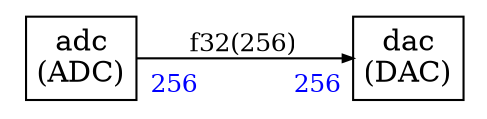 



digraph structs {
    bgcolor = "white"
    node [shape=plaintext,color="black",fontcolor="black",fontname="Times-Roman"]
    rankdir=LR
    edge [arrowsize="0.5",color="black",fontcolor="black",fontname="Times-Roman"]


adc [label=<
<TABLE color="black" bgcolor="none" BORDER="0" CELLBORDER="1" CELLSPACING="0" CELLPADDING="4">
  <TR>
    <TD ALIGN="CENTER" PORT="i"><FONT COLOR="black" POINT-SIZE="14.0">adc<BR/>(ADC)</FONT></TD>
  </TR>
</TABLE>>];

dac [label=<
<TABLE color="black" bgcolor="none" BORDER="0" CELLBORDER="1" CELLSPACING="0" CELLPADDING="4">
  <TR>
    <TD ALIGN="CENTER" PORT="i"><FONT COLOR="black" POINT-SIZE="14.0">dac<BR/>(DAC)</FONT></TD>
  </TR>
</TABLE>>];



adc:i -> dac:i [style="solid",color="black",fontsize="12.0",fontcolor="black",label=<f32(256)>
,headlabel=<<TABLE BORDER="0" CELLPADDING="4"><TR><TD><FONT COLOR="blue" POINT-SIZE="12.0" >256</FONT>
</TD></TR></TABLE>>
,taillabel=<<TABLE BORDER="0" CELLPADDING="4"><TR><TD><FONT COLOR="blue" POINT-SIZE="12.0" >256</FONT>
</TD></TR></TABLE>>]


}
